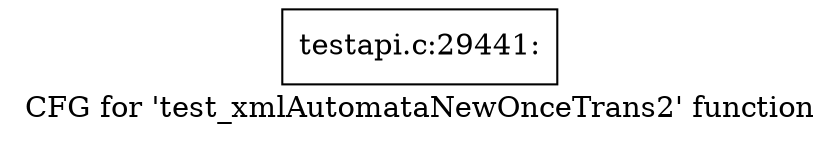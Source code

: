 digraph "CFG for 'test_xmlAutomataNewOnceTrans2' function" {
	label="CFG for 'test_xmlAutomataNewOnceTrans2' function";

	Node0x509ce80 [shape=record,label="{testapi.c:29441:}"];
}
